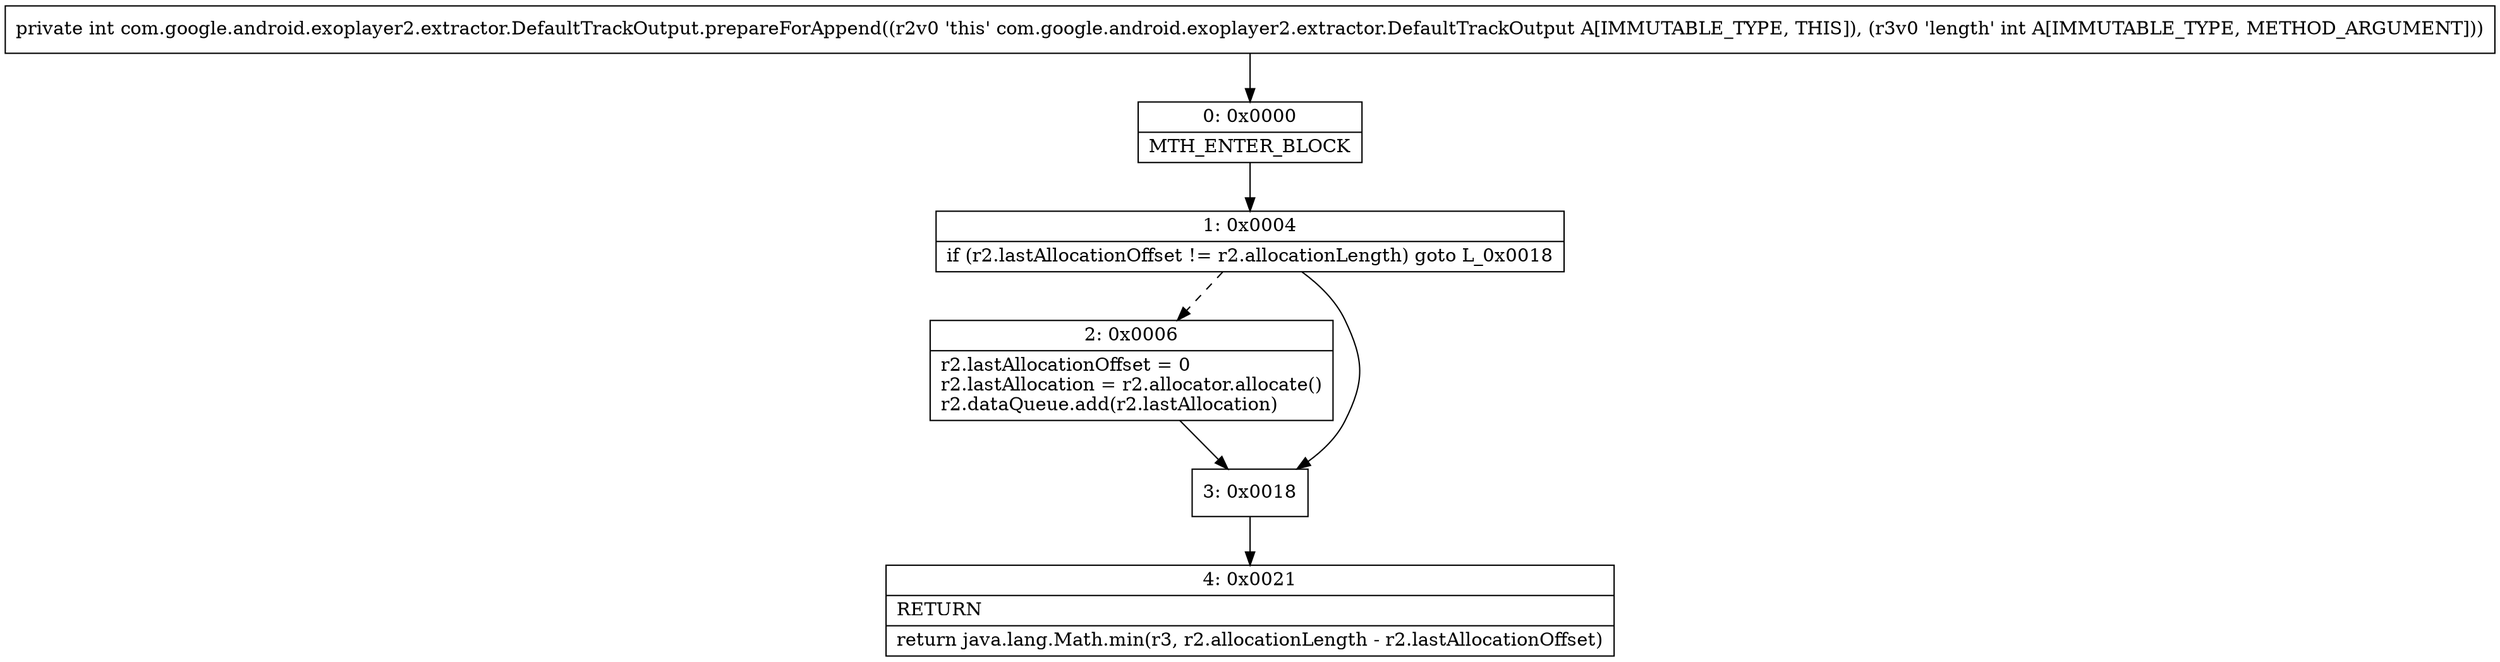 digraph "CFG forcom.google.android.exoplayer2.extractor.DefaultTrackOutput.prepareForAppend(I)I" {
Node_0 [shape=record,label="{0\:\ 0x0000|MTH_ENTER_BLOCK\l}"];
Node_1 [shape=record,label="{1\:\ 0x0004|if (r2.lastAllocationOffset != r2.allocationLength) goto L_0x0018\l}"];
Node_2 [shape=record,label="{2\:\ 0x0006|r2.lastAllocationOffset = 0\lr2.lastAllocation = r2.allocator.allocate()\lr2.dataQueue.add(r2.lastAllocation)\l}"];
Node_3 [shape=record,label="{3\:\ 0x0018}"];
Node_4 [shape=record,label="{4\:\ 0x0021|RETURN\l|return java.lang.Math.min(r3, r2.allocationLength \- r2.lastAllocationOffset)\l}"];
MethodNode[shape=record,label="{private int com.google.android.exoplayer2.extractor.DefaultTrackOutput.prepareForAppend((r2v0 'this' com.google.android.exoplayer2.extractor.DefaultTrackOutput A[IMMUTABLE_TYPE, THIS]), (r3v0 'length' int A[IMMUTABLE_TYPE, METHOD_ARGUMENT])) }"];
MethodNode -> Node_0;
Node_0 -> Node_1;
Node_1 -> Node_2[style=dashed];
Node_1 -> Node_3;
Node_2 -> Node_3;
Node_3 -> Node_4;
}

